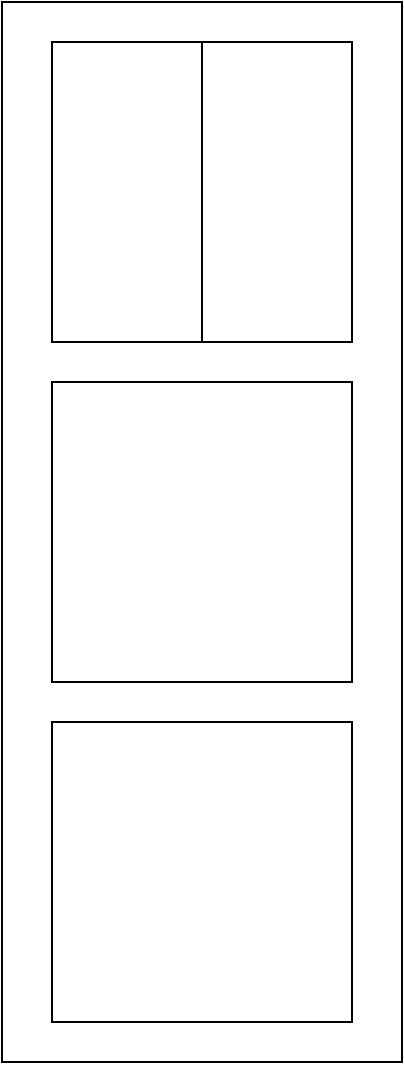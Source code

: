 <mxfile version="13.6.1" type="github"><diagram id="CK6Q9RaWGtCsgYgKustU" name="Page-1"><mxGraphModel dx="585" dy="909" grid="1" gridSize="10" guides="1" tooltips="1" connect="1" arrows="1" fold="1" page="1" pageScale="1" pageWidth="827" pageHeight="1169" math="0" shadow="0"><root><mxCell id="0"/><mxCell id="1" parent="0"/><mxCell id="ThfkCvtjWDFIH5huf8DN-1" value="" style="rounded=0;whiteSpace=wrap;html=1;" vertex="1" parent="1"><mxGeometry x="330" y="150" width="200" height="530" as="geometry"/></mxCell><mxCell id="ThfkCvtjWDFIH5huf8DN-2" value="" style="whiteSpace=wrap;html=1;aspect=fixed;" vertex="1" parent="1"><mxGeometry x="355" y="170" width="150" height="150" as="geometry"/></mxCell><mxCell id="ThfkCvtjWDFIH5huf8DN-3" value="" style="whiteSpace=wrap;html=1;aspect=fixed;" vertex="1" parent="1"><mxGeometry x="355" y="340" width="150" height="150" as="geometry"/></mxCell><mxCell id="ThfkCvtjWDFIH5huf8DN-4" value="" style="whiteSpace=wrap;html=1;aspect=fixed;" vertex="1" parent="1"><mxGeometry x="355" y="510" width="150" height="150" as="geometry"/></mxCell><mxCell id="ThfkCvtjWDFIH5huf8DN-5" value="" style="rounded=0;whiteSpace=wrap;html=1;" vertex="1" parent="1"><mxGeometry x="355" y="170" width="75" height="150" as="geometry"/></mxCell></root></mxGraphModel></diagram></mxfile>